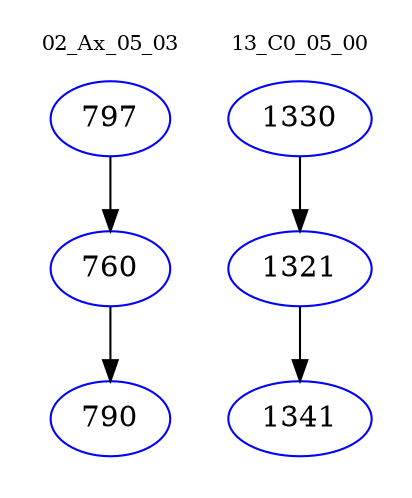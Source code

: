 digraph{
subgraph cluster_0 {
color = white
label = "02_Ax_05_03";
fontsize=10;
T0_797 [label="797", color="blue"]
T0_797 -> T0_760 [color="black"]
T0_760 [label="760", color="blue"]
T0_760 -> T0_790 [color="black"]
T0_790 [label="790", color="blue"]
}
subgraph cluster_1 {
color = white
label = "13_C0_05_00";
fontsize=10;
T1_1330 [label="1330", color="blue"]
T1_1330 -> T1_1321 [color="black"]
T1_1321 [label="1321", color="blue"]
T1_1321 -> T1_1341 [color="black"]
T1_1341 [label="1341", color="blue"]
}
}
